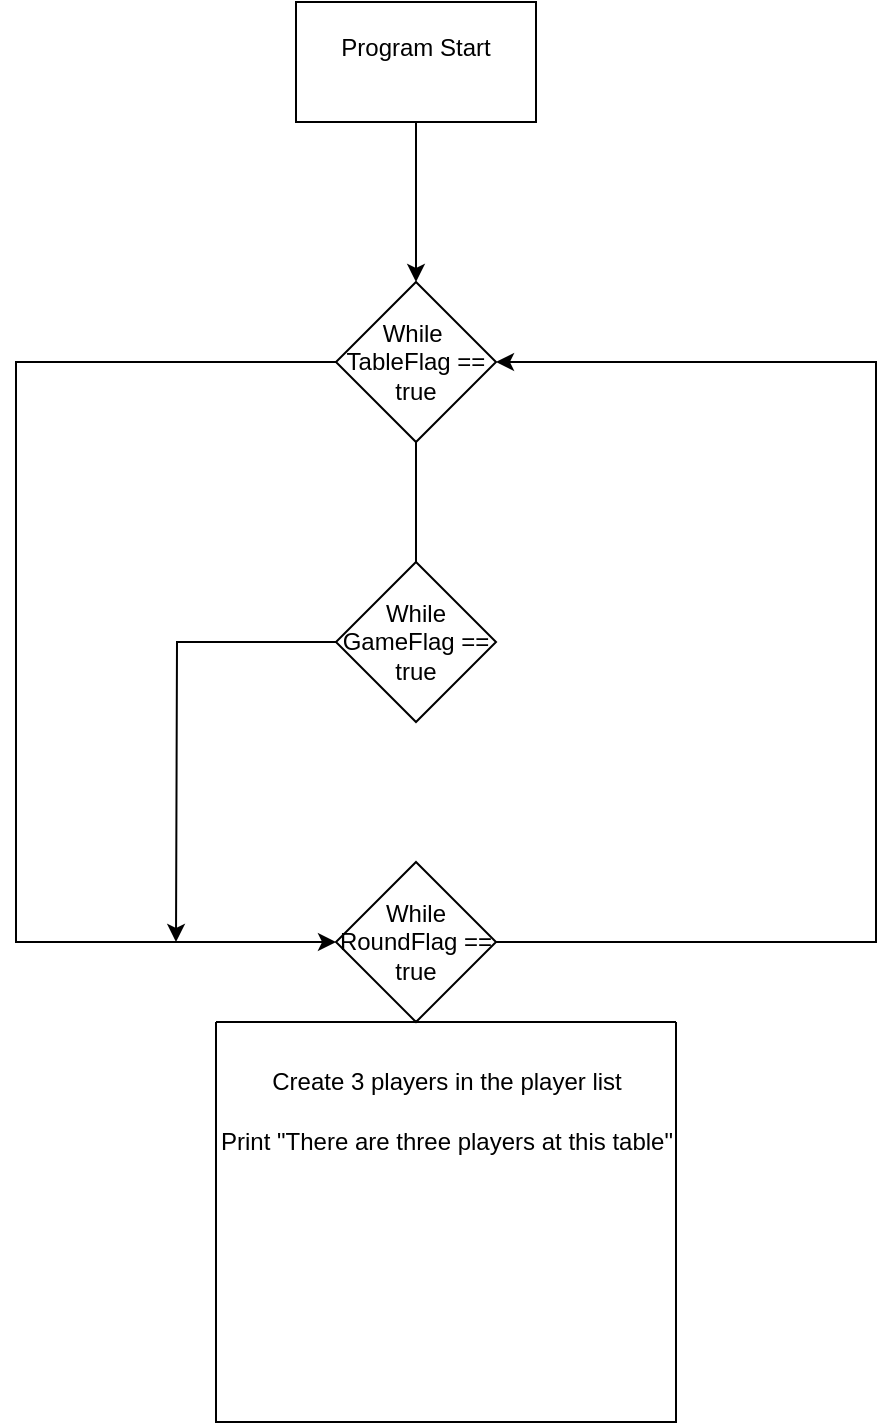 <mxfile version="18.0.3" type="github">
  <diagram id="fetL5gzYO9fl1kKE9Upe" name="Page-1">
    <mxGraphModel dx="1422" dy="788" grid="1" gridSize="10" guides="1" tooltips="1" connect="1" arrows="1" fold="1" page="1" pageScale="1" pageWidth="850" pageHeight="1100" math="0" shadow="0">
      <root>
        <mxCell id="0" />
        <mxCell id="1" parent="0" />
        <mxCell id="k4AF4Bed6HhczU2TGuJx-2" style="edgeStyle=orthogonalEdgeStyle;rounded=0;orthogonalLoop=1;jettySize=auto;html=1;exitX=0.5;exitY=1;exitDx=0;exitDy=0;" edge="1" parent="1" source="k4AF4Bed6HhczU2TGuJx-1" target="k4AF4Bed6HhczU2TGuJx-3">
          <mxGeometry relative="1" as="geometry">
            <mxPoint x="350" y="390" as="targetPoint" />
          </mxGeometry>
        </mxCell>
        <mxCell id="k4AF4Bed6HhczU2TGuJx-1" value="&lt;div&gt;Program Start&lt;/div&gt;&lt;div&gt;&lt;br&gt;&lt;/div&gt;" style="rounded=0;whiteSpace=wrap;html=1;" vertex="1" parent="1">
          <mxGeometry x="290" y="210" width="120" height="60" as="geometry" />
        </mxCell>
        <mxCell id="k4AF4Bed6HhczU2TGuJx-4" style="edgeStyle=orthogonalEdgeStyle;rounded=0;orthogonalLoop=1;jettySize=auto;html=1;exitX=0.5;exitY=1;exitDx=0;exitDy=0;" edge="1" parent="1" source="k4AF4Bed6HhczU2TGuJx-3">
          <mxGeometry relative="1" as="geometry">
            <mxPoint x="350" y="520" as="targetPoint" />
          </mxGeometry>
        </mxCell>
        <mxCell id="k4AF4Bed6HhczU2TGuJx-6" style="edgeStyle=orthogonalEdgeStyle;rounded=0;orthogonalLoop=1;jettySize=auto;html=1;exitX=0;exitY=0.5;exitDx=0;exitDy=0;entryX=0;entryY=0.5;entryDx=0;entryDy=0;" edge="1" parent="1" source="k4AF4Bed6HhczU2TGuJx-3" target="k4AF4Bed6HhczU2TGuJx-7">
          <mxGeometry relative="1" as="geometry">
            <mxPoint x="250" y="630" as="targetPoint" />
            <Array as="points">
              <mxPoint x="150" y="390" />
              <mxPoint x="150" y="680" />
            </Array>
          </mxGeometry>
        </mxCell>
        <mxCell id="k4AF4Bed6HhczU2TGuJx-3" value="While&amp;nbsp; TableFlag == true" style="rhombus;whiteSpace=wrap;html=1;" vertex="1" parent="1">
          <mxGeometry x="310" y="350" width="80" height="80" as="geometry" />
        </mxCell>
        <mxCell id="k4AF4Bed6HhczU2TGuJx-10" style="edgeStyle=orthogonalEdgeStyle;rounded=0;orthogonalLoop=1;jettySize=auto;html=1;exitX=0;exitY=0.5;exitDx=0;exitDy=0;" edge="1" parent="1" source="k4AF4Bed6HhczU2TGuJx-5">
          <mxGeometry relative="1" as="geometry">
            <mxPoint x="230" y="680" as="targetPoint" />
          </mxGeometry>
        </mxCell>
        <mxCell id="k4AF4Bed6HhczU2TGuJx-5" value="While GameFlag == true" style="rhombus;whiteSpace=wrap;html=1;" vertex="1" parent="1">
          <mxGeometry x="310" y="490" width="80" height="80" as="geometry" />
        </mxCell>
        <mxCell id="k4AF4Bed6HhczU2TGuJx-8" style="edgeStyle=orthogonalEdgeStyle;rounded=0;orthogonalLoop=1;jettySize=auto;html=1;exitX=1;exitY=0.5;exitDx=0;exitDy=0;entryX=1;entryY=0.5;entryDx=0;entryDy=0;" edge="1" parent="1" source="k4AF4Bed6HhczU2TGuJx-7" target="k4AF4Bed6HhczU2TGuJx-3">
          <mxGeometry relative="1" as="geometry">
            <Array as="points">
              <mxPoint x="580" y="680" />
              <mxPoint x="580" y="390" />
            </Array>
          </mxGeometry>
        </mxCell>
        <mxCell id="k4AF4Bed6HhczU2TGuJx-7" value="While RoundFlag == true" style="rhombus;whiteSpace=wrap;html=1;" vertex="1" parent="1">
          <mxGeometry x="310" y="640" width="80" height="80" as="geometry" />
        </mxCell>
        <mxCell id="k4AF4Bed6HhczU2TGuJx-11" value="" style="swimlane;startSize=0;" vertex="1" parent="1">
          <mxGeometry x="250" y="720" width="230" height="200" as="geometry" />
        </mxCell>
        <mxCell id="k4AF4Bed6HhczU2TGuJx-12" value="Create 3 players in the player list" style="text;html=1;align=center;verticalAlign=middle;resizable=0;points=[];autosize=1;strokeColor=none;fillColor=none;" vertex="1" parent="k4AF4Bed6HhczU2TGuJx-11">
          <mxGeometry x="15" y="20" width="200" height="20" as="geometry" />
        </mxCell>
        <mxCell id="k4AF4Bed6HhczU2TGuJx-13" value="Print &quot;There are three players at this table&quot;" style="text;html=1;align=center;verticalAlign=middle;resizable=0;points=[];autosize=1;strokeColor=none;fillColor=none;" vertex="1" parent="k4AF4Bed6HhczU2TGuJx-11">
          <mxGeometry x="-15" y="50" width="260" height="20" as="geometry" />
        </mxCell>
      </root>
    </mxGraphModel>
  </diagram>
</mxfile>
